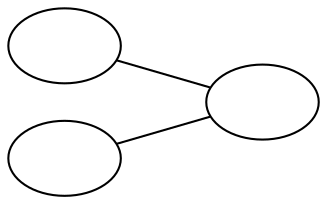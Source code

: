 graph {
    rankdir=LR;
    node[style=pole, label=""];
    1 -- 3 [label=" ", texlbl="$x_3$"];
    2 -- 3 [label=" ", texlbl="$\overline{x}_3$"];
}
